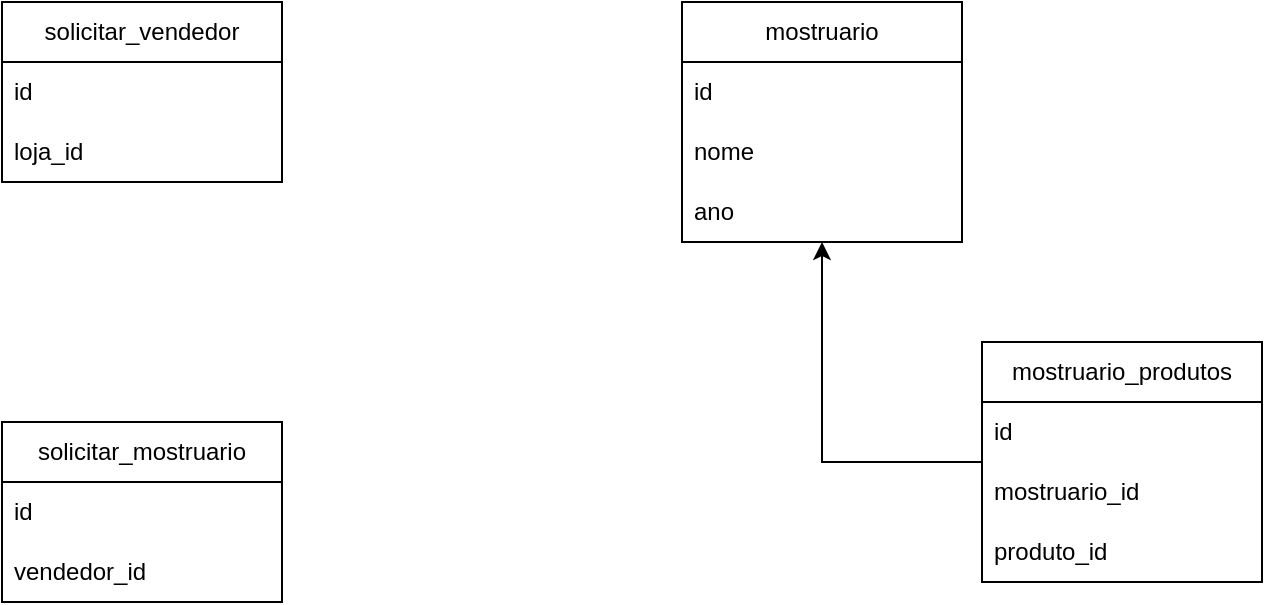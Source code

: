 <mxfile version="22.0.3" type="device">
  <diagram name="Página-1" id="EnRsOVSHuEnjkypWTSsx">
    <mxGraphModel dx="1050" dy="531" grid="1" gridSize="10" guides="1" tooltips="1" connect="1" arrows="1" fold="1" page="1" pageScale="1" pageWidth="827" pageHeight="1169" math="0" shadow="0">
      <root>
        <mxCell id="0" />
        <mxCell id="1" parent="0" />
        <mxCell id="MQAW13k-4cgm_OFblc7M-2" value="solicitar_vendedor" style="swimlane;fontStyle=0;childLayout=stackLayout;horizontal=1;startSize=30;horizontalStack=0;resizeParent=1;resizeParentMax=0;resizeLast=0;collapsible=1;marginBottom=0;whiteSpace=wrap;html=1;" vertex="1" parent="1">
          <mxGeometry x="40" y="60" width="140" height="90" as="geometry" />
        </mxCell>
        <mxCell id="MQAW13k-4cgm_OFblc7M-3" value="id" style="text;strokeColor=none;fillColor=none;align=left;verticalAlign=middle;spacingLeft=4;spacingRight=4;overflow=hidden;points=[[0,0.5],[1,0.5]];portConstraint=eastwest;rotatable=0;whiteSpace=wrap;html=1;" vertex="1" parent="MQAW13k-4cgm_OFblc7M-2">
          <mxGeometry y="30" width="140" height="30" as="geometry" />
        </mxCell>
        <mxCell id="MQAW13k-4cgm_OFblc7M-5" value="loja_id" style="text;strokeColor=none;fillColor=none;align=left;verticalAlign=middle;spacingLeft=4;spacingRight=4;overflow=hidden;points=[[0,0.5],[1,0.5]];portConstraint=eastwest;rotatable=0;whiteSpace=wrap;html=1;" vertex="1" parent="MQAW13k-4cgm_OFblc7M-2">
          <mxGeometry y="60" width="140" height="30" as="geometry" />
        </mxCell>
        <mxCell id="MQAW13k-4cgm_OFblc7M-6" value="mostruario" style="swimlane;fontStyle=0;childLayout=stackLayout;horizontal=1;startSize=30;horizontalStack=0;resizeParent=1;resizeParentMax=0;resizeLast=0;collapsible=1;marginBottom=0;whiteSpace=wrap;html=1;" vertex="1" parent="1">
          <mxGeometry x="380" y="60" width="140" height="120" as="geometry" />
        </mxCell>
        <mxCell id="MQAW13k-4cgm_OFblc7M-7" value="id" style="text;strokeColor=none;fillColor=none;align=left;verticalAlign=middle;spacingLeft=4;spacingRight=4;overflow=hidden;points=[[0,0.5],[1,0.5]];portConstraint=eastwest;rotatable=0;whiteSpace=wrap;html=1;" vertex="1" parent="MQAW13k-4cgm_OFblc7M-6">
          <mxGeometry y="30" width="140" height="30" as="geometry" />
        </mxCell>
        <mxCell id="MQAW13k-4cgm_OFblc7M-8" value="nome" style="text;strokeColor=none;fillColor=none;align=left;verticalAlign=middle;spacingLeft=4;spacingRight=4;overflow=hidden;points=[[0,0.5],[1,0.5]];portConstraint=eastwest;rotatable=0;whiteSpace=wrap;html=1;" vertex="1" parent="MQAW13k-4cgm_OFblc7M-6">
          <mxGeometry y="60" width="140" height="30" as="geometry" />
        </mxCell>
        <mxCell id="MQAW13k-4cgm_OFblc7M-10" value="ano" style="text;strokeColor=none;fillColor=none;align=left;verticalAlign=middle;spacingLeft=4;spacingRight=4;overflow=hidden;points=[[0,0.5],[1,0.5]];portConstraint=eastwest;rotatable=0;whiteSpace=wrap;html=1;" vertex="1" parent="MQAW13k-4cgm_OFblc7M-6">
          <mxGeometry y="90" width="140" height="30" as="geometry" />
        </mxCell>
        <mxCell id="MQAW13k-4cgm_OFblc7M-15" style="edgeStyle=orthogonalEdgeStyle;rounded=0;orthogonalLoop=1;jettySize=auto;html=1;" edge="1" parent="1" source="MQAW13k-4cgm_OFblc7M-11" target="MQAW13k-4cgm_OFblc7M-6">
          <mxGeometry relative="1" as="geometry" />
        </mxCell>
        <mxCell id="MQAW13k-4cgm_OFblc7M-11" value="mostruario_produtos&lt;br&gt;" style="swimlane;fontStyle=0;childLayout=stackLayout;horizontal=1;startSize=30;horizontalStack=0;resizeParent=1;resizeParentMax=0;resizeLast=0;collapsible=1;marginBottom=0;whiteSpace=wrap;html=1;" vertex="1" parent="1">
          <mxGeometry x="530" y="230" width="140" height="120" as="geometry" />
        </mxCell>
        <mxCell id="MQAW13k-4cgm_OFblc7M-12" value="id" style="text;strokeColor=none;fillColor=none;align=left;verticalAlign=middle;spacingLeft=4;spacingRight=4;overflow=hidden;points=[[0,0.5],[1,0.5]];portConstraint=eastwest;rotatable=0;whiteSpace=wrap;html=1;" vertex="1" parent="MQAW13k-4cgm_OFblc7M-11">
          <mxGeometry y="30" width="140" height="30" as="geometry" />
        </mxCell>
        <mxCell id="MQAW13k-4cgm_OFblc7M-13" value="mostruario_id" style="text;strokeColor=none;fillColor=none;align=left;verticalAlign=middle;spacingLeft=4;spacingRight=4;overflow=hidden;points=[[0,0.5],[1,0.5]];portConstraint=eastwest;rotatable=0;whiteSpace=wrap;html=1;" vertex="1" parent="MQAW13k-4cgm_OFblc7M-11">
          <mxGeometry y="60" width="140" height="30" as="geometry" />
        </mxCell>
        <mxCell id="MQAW13k-4cgm_OFblc7M-14" value="produto_id" style="text;strokeColor=none;fillColor=none;align=left;verticalAlign=middle;spacingLeft=4;spacingRight=4;overflow=hidden;points=[[0,0.5],[1,0.5]];portConstraint=eastwest;rotatable=0;whiteSpace=wrap;html=1;" vertex="1" parent="MQAW13k-4cgm_OFblc7M-11">
          <mxGeometry y="90" width="140" height="30" as="geometry" />
        </mxCell>
        <mxCell id="MQAW13k-4cgm_OFblc7M-20" value="solicitar_mostruario" style="swimlane;fontStyle=0;childLayout=stackLayout;horizontal=1;startSize=30;horizontalStack=0;resizeParent=1;resizeParentMax=0;resizeLast=0;collapsible=1;marginBottom=0;whiteSpace=wrap;html=1;" vertex="1" parent="1">
          <mxGeometry x="40" y="270" width="140" height="90" as="geometry" />
        </mxCell>
        <mxCell id="MQAW13k-4cgm_OFblc7M-21" value="id" style="text;strokeColor=none;fillColor=none;align=left;verticalAlign=middle;spacingLeft=4;spacingRight=4;overflow=hidden;points=[[0,0.5],[1,0.5]];portConstraint=eastwest;rotatable=0;whiteSpace=wrap;html=1;" vertex="1" parent="MQAW13k-4cgm_OFblc7M-20">
          <mxGeometry y="30" width="140" height="30" as="geometry" />
        </mxCell>
        <mxCell id="MQAW13k-4cgm_OFblc7M-22" value="vendedor_id" style="text;strokeColor=none;fillColor=none;align=left;verticalAlign=middle;spacingLeft=4;spacingRight=4;overflow=hidden;points=[[0,0.5],[1,0.5]];portConstraint=eastwest;rotatable=0;whiteSpace=wrap;html=1;" vertex="1" parent="MQAW13k-4cgm_OFblc7M-20">
          <mxGeometry y="60" width="140" height="30" as="geometry" />
        </mxCell>
      </root>
    </mxGraphModel>
  </diagram>
</mxfile>
